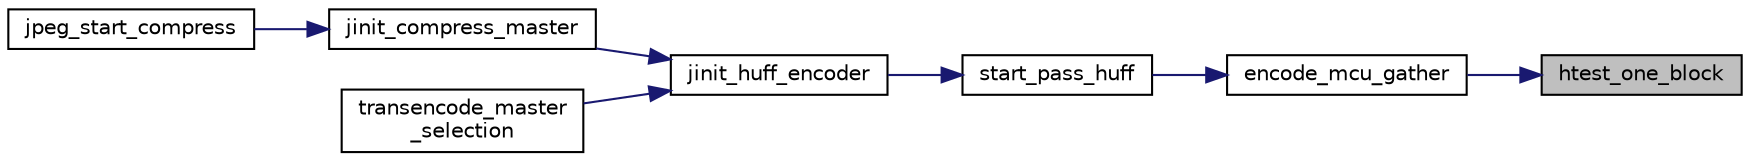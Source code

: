 digraph "htest_one_block"
{
 // LATEX_PDF_SIZE
  bgcolor="transparent";
  edge [fontname="Helvetica",fontsize="10",labelfontname="Helvetica",labelfontsize="10"];
  node [fontname="Helvetica",fontsize="10",shape=record];
  rankdir="RL";
  Node253 [label="htest_one_block",height=0.2,width=0.4,color="black", fillcolor="grey75", style="filled", fontcolor="black",tooltip=" "];
  Node253 -> Node254 [dir="back",color="midnightblue",fontsize="10",style="solid"];
  Node254 [label="encode_mcu_gather",height=0.2,width=0.4,color="black",URL="$jchuff_8c.html#a2d8ec90784ce5332ac0053b710d2059a",tooltip=" "];
  Node254 -> Node255 [dir="back",color="midnightblue",fontsize="10",style="solid"];
  Node255 [label="start_pass_huff",height=0.2,width=0.4,color="black",URL="$jchuff_8c.html#ae80a7c97813173a2069266702346eb9f",tooltip=" "];
  Node255 -> Node256 [dir="back",color="midnightblue",fontsize="10",style="solid"];
  Node256 [label="jinit_huff_encoder",height=0.2,width=0.4,color="black",URL="$jchuff_8c.html#a77341cca2feceb164c104fdf8b79756b",tooltip=" "];
  Node256 -> Node257 [dir="back",color="midnightblue",fontsize="10",style="solid"];
  Node257 [label="jinit_compress_master",height=0.2,width=0.4,color="black",URL="$jcinit_8c.html#a9b434908559c6849283fcac944250b3b",tooltip=" "];
  Node257 -> Node258 [dir="back",color="midnightblue",fontsize="10",style="solid"];
  Node258 [label="jpeg_start_compress",height=0.2,width=0.4,color="black",URL="$jcapistd_8c.html#aacff7627af44bc9457601ba15577162d",tooltip=" "];
  Node256 -> Node259 [dir="back",color="midnightblue",fontsize="10",style="solid"];
  Node259 [label="transencode_master\l_selection",height=0.2,width=0.4,color="black",URL="$jctrans_8c.html#ae87fac6bd08f4b513d2f7f5629586733",tooltip=" "];
}
